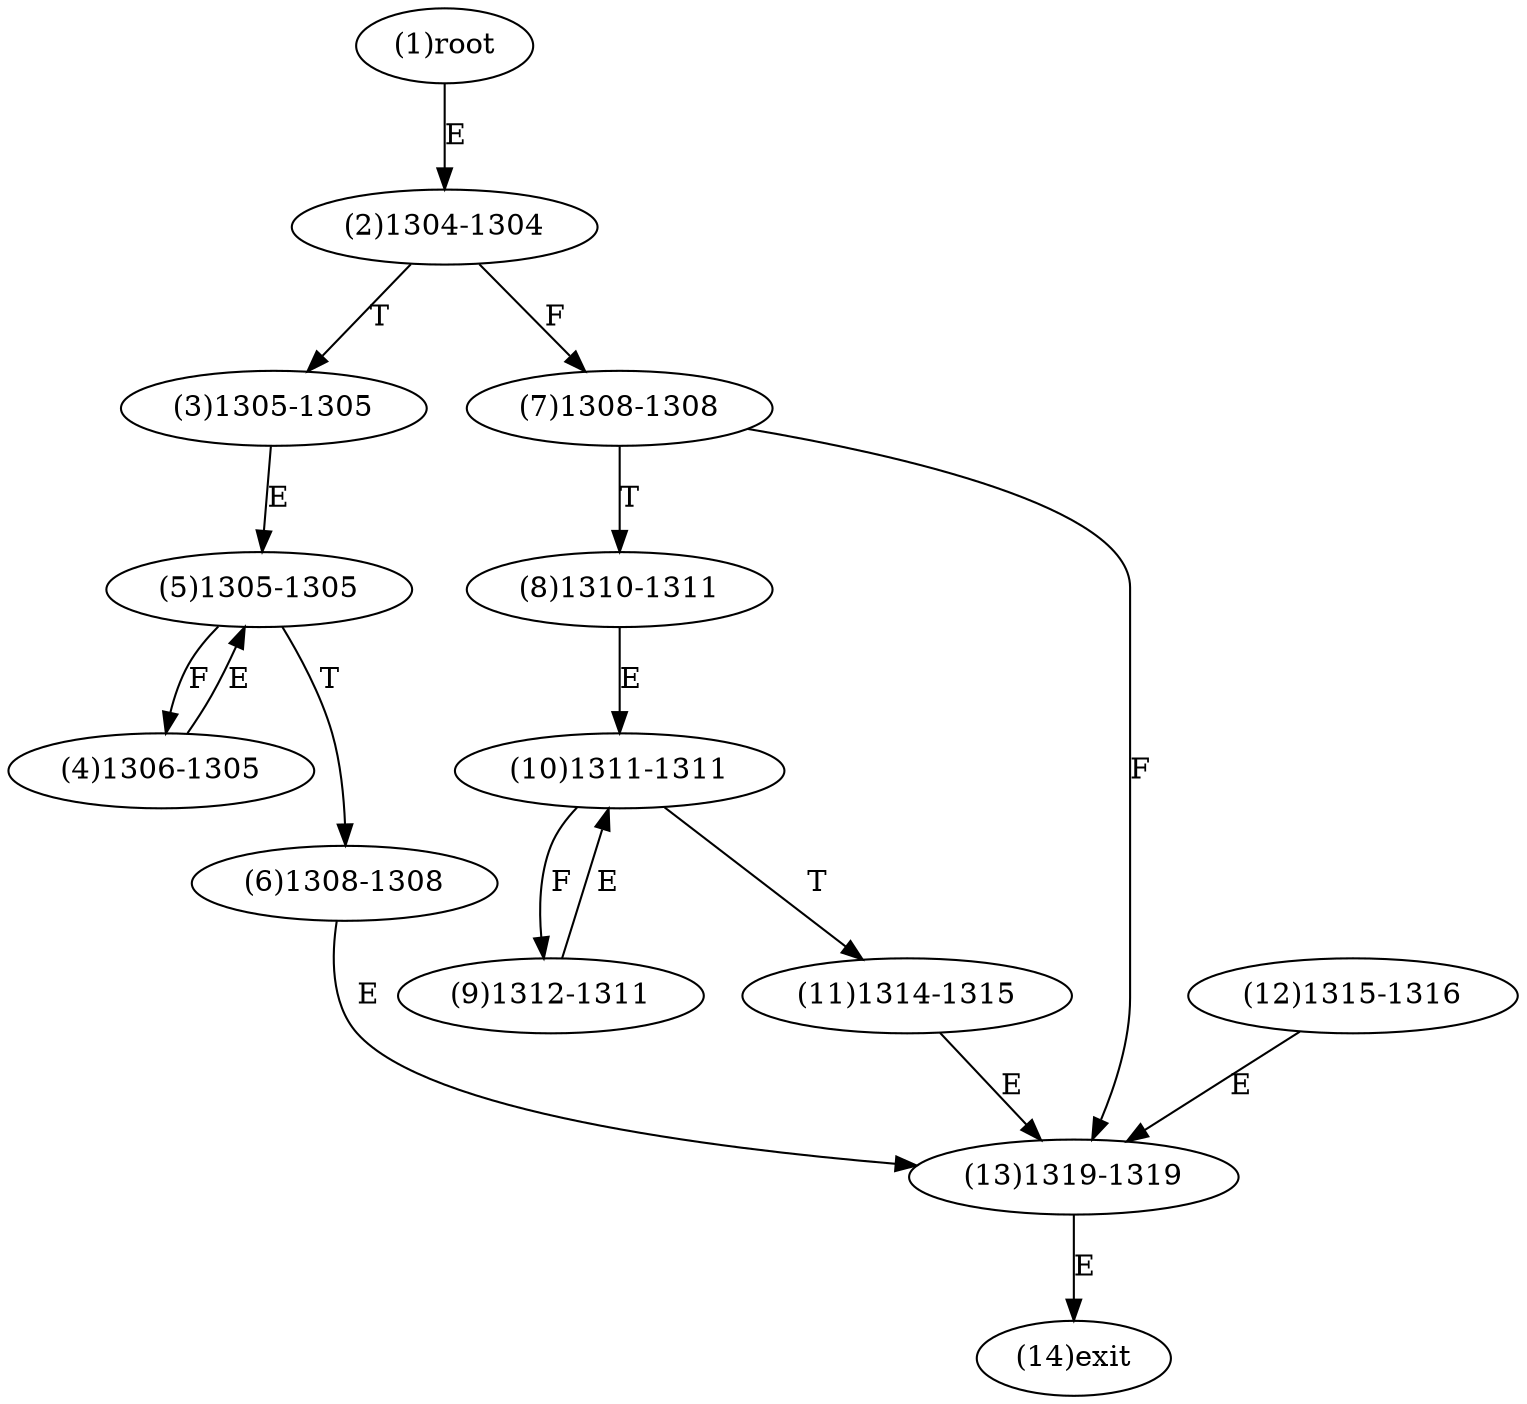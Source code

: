 digraph "" { 
1[ label="(1)root"];
2[ label="(2)1304-1304"];
3[ label="(3)1305-1305"];
4[ label="(4)1306-1305"];
5[ label="(5)1305-1305"];
6[ label="(6)1308-1308"];
7[ label="(7)1308-1308"];
8[ label="(8)1310-1311"];
9[ label="(9)1312-1311"];
10[ label="(10)1311-1311"];
11[ label="(11)1314-1315"];
12[ label="(12)1315-1316"];
13[ label="(13)1319-1319"];
14[ label="(14)exit"];
1->2[ label="E"];
2->7[ label="F"];
2->3[ label="T"];
3->5[ label="E"];
4->5[ label="E"];
5->4[ label="F"];
5->6[ label="T"];
6->13[ label="E"];
7->13[ label="F"];
7->8[ label="T"];
8->10[ label="E"];
9->10[ label="E"];
10->9[ label="F"];
10->11[ label="T"];
11->13[ label="E"];
12->13[ label="E"];
13->14[ label="E"];
}